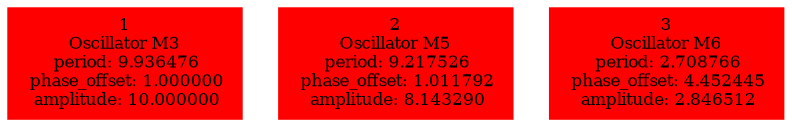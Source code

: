  digraph g{ forcelabels=true;
1 [label=<1<BR />Oscillator M3<BR /> period: 9.936476<BR /> phase_offset: 1.000000<BR /> amplitude: 10.000000>, shape=box,color=red,style=filled,fontsize=8];2 [label=<2<BR />Oscillator M5<BR /> period: 9.217526<BR /> phase_offset: 1.011792<BR /> amplitude: 8.143290>, shape=box,color=red,style=filled,fontsize=8];3 [label=<3<BR />Oscillator M6<BR /> period: 2.708766<BR /> phase_offset: 4.452445<BR /> amplitude: 2.846512>, shape=box,color=red,style=filled,fontsize=8]; }
